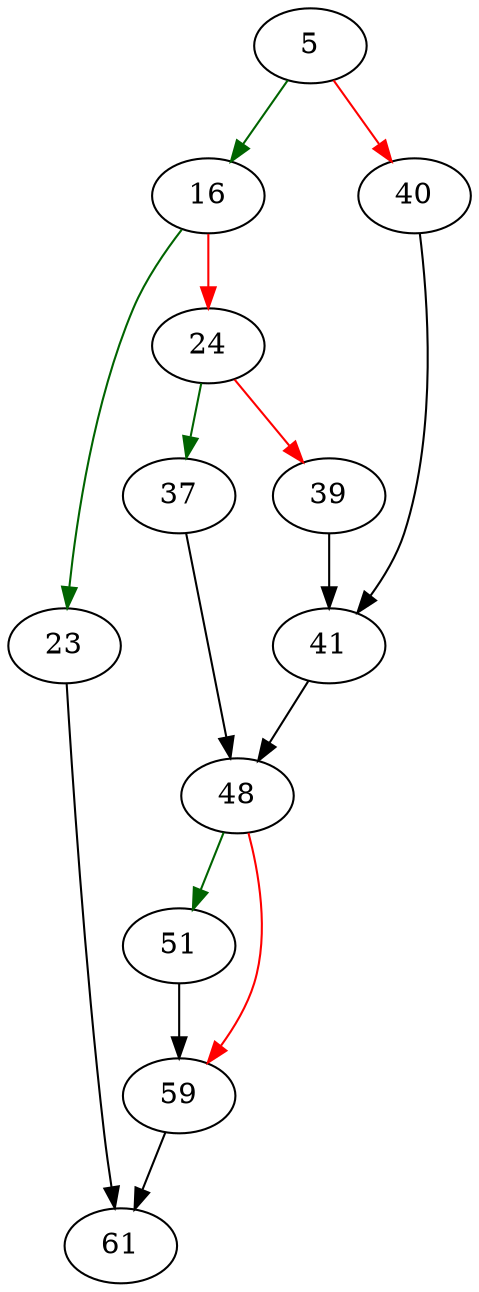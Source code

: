 strict digraph "btreeMoveto" {
	// Node definitions.
	5 [entry=true];
	16;
	40;
	23;
	24;
	61;
	37;
	39;
	48;
	41;
	51;
	59;

	// Edge definitions.
	5 -> 16 [
		color=darkgreen
		cond=true
	];
	5 -> 40 [
		color=red
		cond=false
	];
	16 -> 23 [
		color=darkgreen
		cond=true
	];
	16 -> 24 [
		color=red
		cond=false
	];
	40 -> 41;
	23 -> 61;
	24 -> 37 [
		color=darkgreen
		cond=true
	];
	24 -> 39 [
		color=red
		cond=false
	];
	37 -> 48;
	39 -> 41;
	48 -> 51 [
		color=darkgreen
		cond=true
	];
	48 -> 59 [
		color=red
		cond=false
	];
	41 -> 48;
	51 -> 59;
	59 -> 61;
}